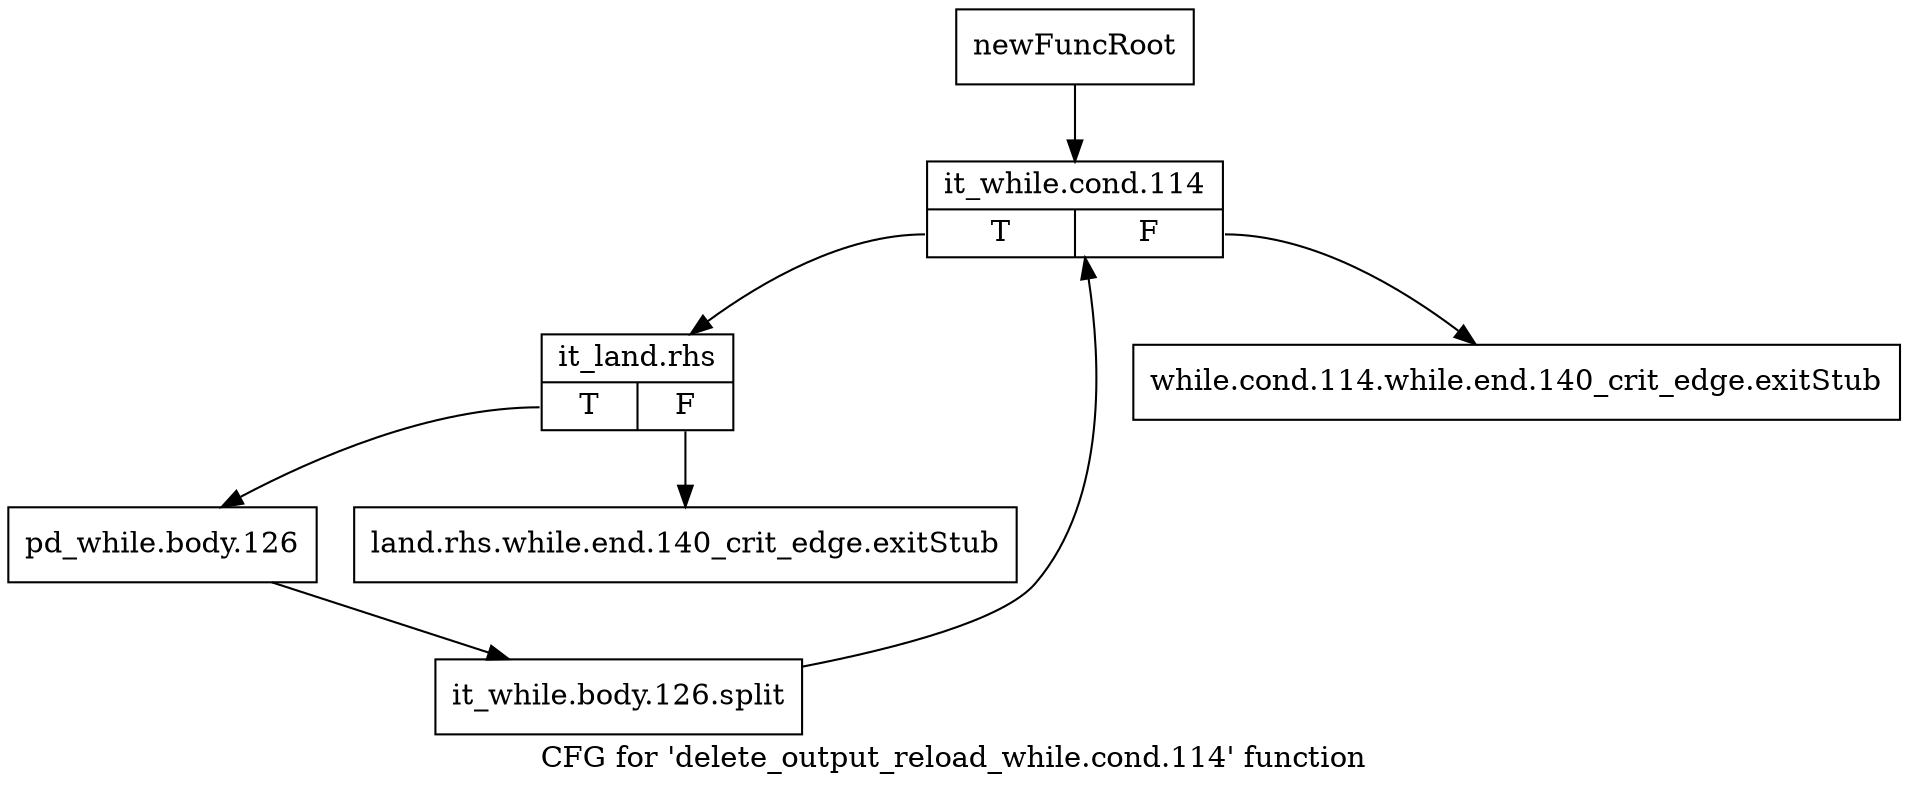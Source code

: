 digraph "CFG for 'delete_output_reload_while.cond.114' function" {
	label="CFG for 'delete_output_reload_while.cond.114' function";

	Node0xbf77440 [shape=record,label="{newFuncRoot}"];
	Node0xbf77440 -> Node0xbf77530;
	Node0xbf77490 [shape=record,label="{while.cond.114.while.end.140_crit_edge.exitStub}"];
	Node0xbf774e0 [shape=record,label="{land.rhs.while.end.140_crit_edge.exitStub}"];
	Node0xbf77530 [shape=record,label="{it_while.cond.114|{<s0>T|<s1>F}}"];
	Node0xbf77530:s0 -> Node0xbf77580;
	Node0xbf77530:s1 -> Node0xbf77490;
	Node0xbf77580 [shape=record,label="{it_land.rhs|{<s0>T|<s1>F}}"];
	Node0xbf77580:s0 -> Node0xbf775d0;
	Node0xbf77580:s1 -> Node0xbf774e0;
	Node0xbf775d0 [shape=record,label="{pd_while.body.126}"];
	Node0xbf775d0 -> Node0xfa20c60;
	Node0xfa20c60 [shape=record,label="{it_while.body.126.split}"];
	Node0xfa20c60 -> Node0xbf77530;
}
